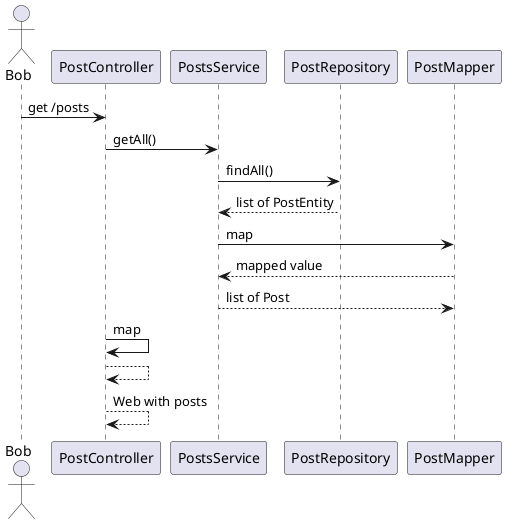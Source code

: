 @startuml
'!theme bluegray
'autonumber
'autoactivate on

actor Bob

Bob -> PostController : get /posts
PostController -> PostsService : getAll()
PostsService -> PostRepository : findAll()
return list of PostEntity
PostsService -> PostMapper : map
return mapped value
return list of Post
PostController -> PostController : map
return
return Web with posts
@enduml